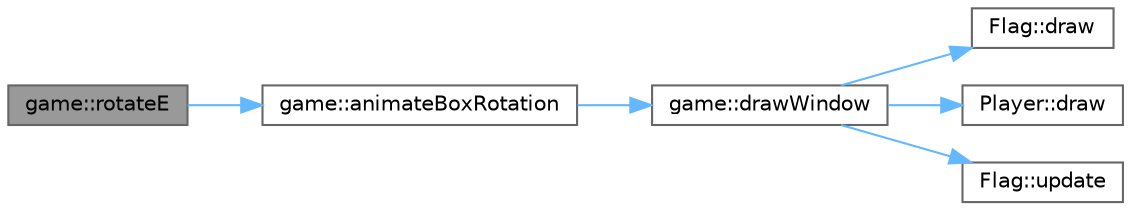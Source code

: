 digraph "game::rotateE"
{
 // LATEX_PDF_SIZE
  bgcolor="transparent";
  edge [fontname=Helvetica,fontsize=10,labelfontname=Helvetica,labelfontsize=10];
  node [fontname=Helvetica,fontsize=10,shape=box,height=0.2,width=0.4];
  rankdir="LR";
  Node1 [label="game::rotateE",height=0.2,width=0.4,color="gray40", fillcolor="grey60", style="filled", fontcolor="black",tooltip=" "];
  Node1 -> Node2 [color="steelblue1",style="solid"];
  Node2 [label="game::animateBoxRotation",height=0.2,width=0.4,color="grey40", fillcolor="white", style="filled",URL="$classgame_af95dfd842e0cf637fd02084178a8f5c9.html#af95dfd842e0cf637fd02084178a8f5c9",tooltip=" "];
  Node2 -> Node3 [color="steelblue1",style="solid"];
  Node3 [label="game::drawWindow",height=0.2,width=0.4,color="grey40", fillcolor="white", style="filled",URL="$classgame_aae489d5a84e35120c7e6ad52bbb918e9.html#aae489d5a84e35120c7e6ad52bbb918e9",tooltip=" "];
  Node3 -> Node4 [color="steelblue1",style="solid"];
  Node4 [label="Flag::draw",height=0.2,width=0.4,color="grey40", fillcolor="white", style="filled",URL="$class_flag_a3f562a9575c1707a0f5697084c9747c0.html#a3f562a9575c1707a0f5697084c9747c0",tooltip=" "];
  Node3 -> Node5 [color="steelblue1",style="solid"];
  Node5 [label="Player::draw",height=0.2,width=0.4,color="grey40", fillcolor="white", style="filled",URL="$class_player_a3a56bbd790dbf0119f8ed4aba354ed92.html#a3a56bbd790dbf0119f8ed4aba354ed92",tooltip=" "];
  Node3 -> Node6 [color="steelblue1",style="solid"];
  Node6 [label="Flag::update",height=0.2,width=0.4,color="grey40", fillcolor="white", style="filled",URL="$class_flag_a072158299281742065c6f4522ce88a1e.html#a072158299281742065c6f4522ce88a1e",tooltip=" "];
}
